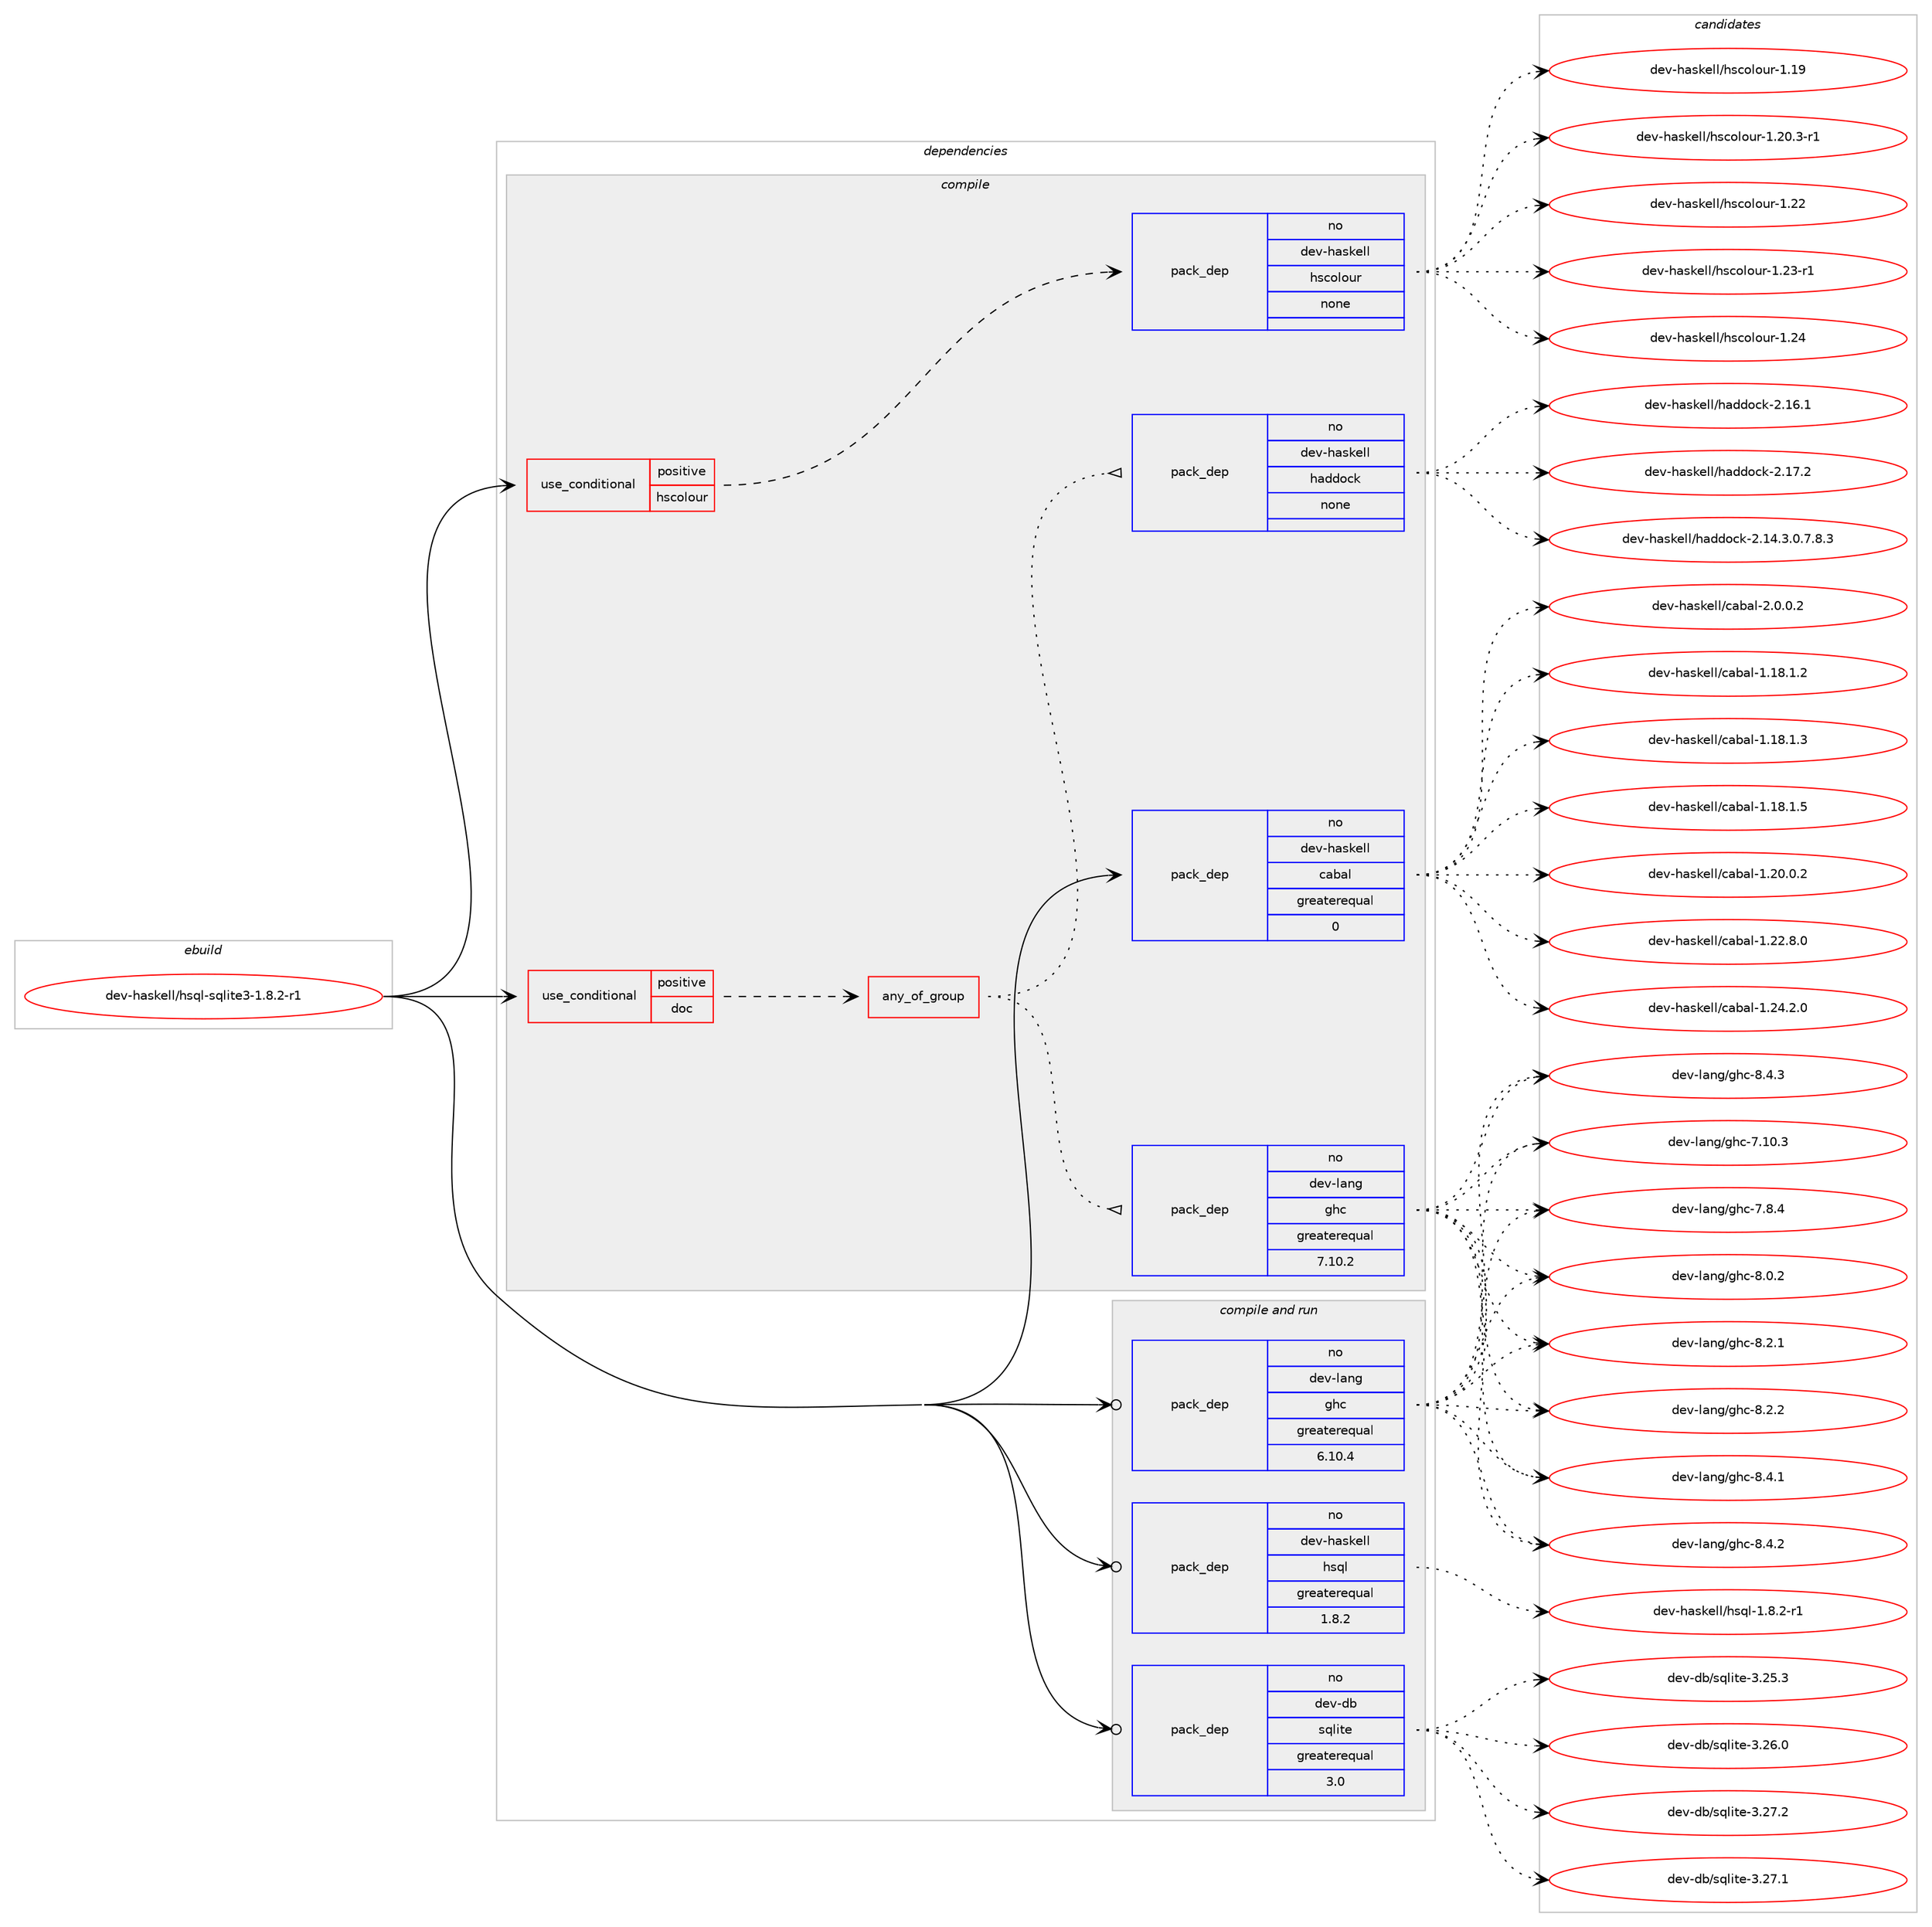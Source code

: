 digraph prolog {

# *************
# Graph options
# *************

newrank=true;
concentrate=true;
compound=true;
graph [rankdir=LR,fontname=Helvetica,fontsize=10,ranksep=1.5];#, ranksep=2.5, nodesep=0.2];
edge  [arrowhead=vee];
node  [fontname=Helvetica,fontsize=10];

# **********
# The ebuild
# **********

subgraph cluster_leftcol {
color=gray;
rank=same;
label=<<i>ebuild</i>>;
id [label="dev-haskell/hsql-sqlite3-1.8.2-r1", color=red, width=4, href="../dev-haskell/hsql-sqlite3-1.8.2-r1.svg"];
}

# ****************
# The dependencies
# ****************

subgraph cluster_midcol {
color=gray;
label=<<i>dependencies</i>>;
subgraph cluster_compile {
fillcolor="#eeeeee";
style=filled;
label=<<i>compile</i>>;
subgraph cond360082 {
dependency1335665 [label=<<TABLE BORDER="0" CELLBORDER="1" CELLSPACING="0" CELLPADDING="4"><TR><TD ROWSPAN="3" CELLPADDING="10">use_conditional</TD></TR><TR><TD>positive</TD></TR><TR><TD>doc</TD></TR></TABLE>>, shape=none, color=red];
subgraph any21077 {
dependency1335666 [label=<<TABLE BORDER="0" CELLBORDER="1" CELLSPACING="0" CELLPADDING="4"><TR><TD CELLPADDING="10">any_of_group</TD></TR></TABLE>>, shape=none, color=red];subgraph pack953954 {
dependency1335667 [label=<<TABLE BORDER="0" CELLBORDER="1" CELLSPACING="0" CELLPADDING="4" WIDTH="220"><TR><TD ROWSPAN="6" CELLPADDING="30">pack_dep</TD></TR><TR><TD WIDTH="110">no</TD></TR><TR><TD>dev-haskell</TD></TR><TR><TD>haddock</TD></TR><TR><TD>none</TD></TR><TR><TD></TD></TR></TABLE>>, shape=none, color=blue];
}
dependency1335666:e -> dependency1335667:w [weight=20,style="dotted",arrowhead="oinv"];
subgraph pack953955 {
dependency1335668 [label=<<TABLE BORDER="0" CELLBORDER="1" CELLSPACING="0" CELLPADDING="4" WIDTH="220"><TR><TD ROWSPAN="6" CELLPADDING="30">pack_dep</TD></TR><TR><TD WIDTH="110">no</TD></TR><TR><TD>dev-lang</TD></TR><TR><TD>ghc</TD></TR><TR><TD>greaterequal</TD></TR><TR><TD>7.10.2</TD></TR></TABLE>>, shape=none, color=blue];
}
dependency1335666:e -> dependency1335668:w [weight=20,style="dotted",arrowhead="oinv"];
}
dependency1335665:e -> dependency1335666:w [weight=20,style="dashed",arrowhead="vee"];
}
id:e -> dependency1335665:w [weight=20,style="solid",arrowhead="vee"];
subgraph cond360083 {
dependency1335669 [label=<<TABLE BORDER="0" CELLBORDER="1" CELLSPACING="0" CELLPADDING="4"><TR><TD ROWSPAN="3" CELLPADDING="10">use_conditional</TD></TR><TR><TD>positive</TD></TR><TR><TD>hscolour</TD></TR></TABLE>>, shape=none, color=red];
subgraph pack953956 {
dependency1335670 [label=<<TABLE BORDER="0" CELLBORDER="1" CELLSPACING="0" CELLPADDING="4" WIDTH="220"><TR><TD ROWSPAN="6" CELLPADDING="30">pack_dep</TD></TR><TR><TD WIDTH="110">no</TD></TR><TR><TD>dev-haskell</TD></TR><TR><TD>hscolour</TD></TR><TR><TD>none</TD></TR><TR><TD></TD></TR></TABLE>>, shape=none, color=blue];
}
dependency1335669:e -> dependency1335670:w [weight=20,style="dashed",arrowhead="vee"];
}
id:e -> dependency1335669:w [weight=20,style="solid",arrowhead="vee"];
subgraph pack953957 {
dependency1335671 [label=<<TABLE BORDER="0" CELLBORDER="1" CELLSPACING="0" CELLPADDING="4" WIDTH="220"><TR><TD ROWSPAN="6" CELLPADDING="30">pack_dep</TD></TR><TR><TD WIDTH="110">no</TD></TR><TR><TD>dev-haskell</TD></TR><TR><TD>cabal</TD></TR><TR><TD>greaterequal</TD></TR><TR><TD>0</TD></TR></TABLE>>, shape=none, color=blue];
}
id:e -> dependency1335671:w [weight=20,style="solid",arrowhead="vee"];
}
subgraph cluster_compileandrun {
fillcolor="#eeeeee";
style=filled;
label=<<i>compile and run</i>>;
subgraph pack953958 {
dependency1335672 [label=<<TABLE BORDER="0" CELLBORDER="1" CELLSPACING="0" CELLPADDING="4" WIDTH="220"><TR><TD ROWSPAN="6" CELLPADDING="30">pack_dep</TD></TR><TR><TD WIDTH="110">no</TD></TR><TR><TD>dev-db</TD></TR><TR><TD>sqlite</TD></TR><TR><TD>greaterequal</TD></TR><TR><TD>3.0</TD></TR></TABLE>>, shape=none, color=blue];
}
id:e -> dependency1335672:w [weight=20,style="solid",arrowhead="odotvee"];
subgraph pack953959 {
dependency1335673 [label=<<TABLE BORDER="0" CELLBORDER="1" CELLSPACING="0" CELLPADDING="4" WIDTH="220"><TR><TD ROWSPAN="6" CELLPADDING="30">pack_dep</TD></TR><TR><TD WIDTH="110">no</TD></TR><TR><TD>dev-haskell</TD></TR><TR><TD>hsql</TD></TR><TR><TD>greaterequal</TD></TR><TR><TD>1.8.2</TD></TR></TABLE>>, shape=none, color=blue];
}
id:e -> dependency1335673:w [weight=20,style="solid",arrowhead="odotvee"];
subgraph pack953960 {
dependency1335674 [label=<<TABLE BORDER="0" CELLBORDER="1" CELLSPACING="0" CELLPADDING="4" WIDTH="220"><TR><TD ROWSPAN="6" CELLPADDING="30">pack_dep</TD></TR><TR><TD WIDTH="110">no</TD></TR><TR><TD>dev-lang</TD></TR><TR><TD>ghc</TD></TR><TR><TD>greaterequal</TD></TR><TR><TD>6.10.4</TD></TR></TABLE>>, shape=none, color=blue];
}
id:e -> dependency1335674:w [weight=20,style="solid",arrowhead="odotvee"];
}
subgraph cluster_run {
fillcolor="#eeeeee";
style=filled;
label=<<i>run</i>>;
}
}

# **************
# The candidates
# **************

subgraph cluster_choices {
rank=same;
color=gray;
label=<<i>candidates</i>>;

subgraph choice953954 {
color=black;
nodesep=1;
choice1001011184510497115107101108108471049710010011199107455046495246514648465546564651 [label="dev-haskell/haddock-2.14.3.0.7.8.3", color=red, width=4,href="../dev-haskell/haddock-2.14.3.0.7.8.3.svg"];
choice100101118451049711510710110810847104971001001119910745504649544649 [label="dev-haskell/haddock-2.16.1", color=red, width=4,href="../dev-haskell/haddock-2.16.1.svg"];
choice100101118451049711510710110810847104971001001119910745504649554650 [label="dev-haskell/haddock-2.17.2", color=red, width=4,href="../dev-haskell/haddock-2.17.2.svg"];
dependency1335667:e -> choice1001011184510497115107101108108471049710010011199107455046495246514648465546564651:w [style=dotted,weight="100"];
dependency1335667:e -> choice100101118451049711510710110810847104971001001119910745504649544649:w [style=dotted,weight="100"];
dependency1335667:e -> choice100101118451049711510710110810847104971001001119910745504649554650:w [style=dotted,weight="100"];
}
subgraph choice953955 {
color=black;
nodesep=1;
choice1001011184510897110103471031049945554649484651 [label="dev-lang/ghc-7.10.3", color=red, width=4,href="../dev-lang/ghc-7.10.3.svg"];
choice10010111845108971101034710310499455546564652 [label="dev-lang/ghc-7.8.4", color=red, width=4,href="../dev-lang/ghc-7.8.4.svg"];
choice10010111845108971101034710310499455646484650 [label="dev-lang/ghc-8.0.2", color=red, width=4,href="../dev-lang/ghc-8.0.2.svg"];
choice10010111845108971101034710310499455646504649 [label="dev-lang/ghc-8.2.1", color=red, width=4,href="../dev-lang/ghc-8.2.1.svg"];
choice10010111845108971101034710310499455646504650 [label="dev-lang/ghc-8.2.2", color=red, width=4,href="../dev-lang/ghc-8.2.2.svg"];
choice10010111845108971101034710310499455646524649 [label="dev-lang/ghc-8.4.1", color=red, width=4,href="../dev-lang/ghc-8.4.1.svg"];
choice10010111845108971101034710310499455646524650 [label="dev-lang/ghc-8.4.2", color=red, width=4,href="../dev-lang/ghc-8.4.2.svg"];
choice10010111845108971101034710310499455646524651 [label="dev-lang/ghc-8.4.3", color=red, width=4,href="../dev-lang/ghc-8.4.3.svg"];
dependency1335668:e -> choice1001011184510897110103471031049945554649484651:w [style=dotted,weight="100"];
dependency1335668:e -> choice10010111845108971101034710310499455546564652:w [style=dotted,weight="100"];
dependency1335668:e -> choice10010111845108971101034710310499455646484650:w [style=dotted,weight="100"];
dependency1335668:e -> choice10010111845108971101034710310499455646504649:w [style=dotted,weight="100"];
dependency1335668:e -> choice10010111845108971101034710310499455646504650:w [style=dotted,weight="100"];
dependency1335668:e -> choice10010111845108971101034710310499455646524649:w [style=dotted,weight="100"];
dependency1335668:e -> choice10010111845108971101034710310499455646524650:w [style=dotted,weight="100"];
dependency1335668:e -> choice10010111845108971101034710310499455646524651:w [style=dotted,weight="100"];
}
subgraph choice953956 {
color=black;
nodesep=1;
choice100101118451049711510710110810847104115991111081111171144549464957 [label="dev-haskell/hscolour-1.19", color=red, width=4,href="../dev-haskell/hscolour-1.19.svg"];
choice10010111845104971151071011081084710411599111108111117114454946504846514511449 [label="dev-haskell/hscolour-1.20.3-r1", color=red, width=4,href="../dev-haskell/hscolour-1.20.3-r1.svg"];
choice100101118451049711510710110810847104115991111081111171144549465050 [label="dev-haskell/hscolour-1.22", color=red, width=4,href="../dev-haskell/hscolour-1.22.svg"];
choice1001011184510497115107101108108471041159911110811111711445494650514511449 [label="dev-haskell/hscolour-1.23-r1", color=red, width=4,href="../dev-haskell/hscolour-1.23-r1.svg"];
choice100101118451049711510710110810847104115991111081111171144549465052 [label="dev-haskell/hscolour-1.24", color=red, width=4,href="../dev-haskell/hscolour-1.24.svg"];
dependency1335670:e -> choice100101118451049711510710110810847104115991111081111171144549464957:w [style=dotted,weight="100"];
dependency1335670:e -> choice10010111845104971151071011081084710411599111108111117114454946504846514511449:w [style=dotted,weight="100"];
dependency1335670:e -> choice100101118451049711510710110810847104115991111081111171144549465050:w [style=dotted,weight="100"];
dependency1335670:e -> choice1001011184510497115107101108108471041159911110811111711445494650514511449:w [style=dotted,weight="100"];
dependency1335670:e -> choice100101118451049711510710110810847104115991111081111171144549465052:w [style=dotted,weight="100"];
}
subgraph choice953957 {
color=black;
nodesep=1;
choice10010111845104971151071011081084799979897108454946495646494650 [label="dev-haskell/cabal-1.18.1.2", color=red, width=4,href="../dev-haskell/cabal-1.18.1.2.svg"];
choice10010111845104971151071011081084799979897108454946495646494651 [label="dev-haskell/cabal-1.18.1.3", color=red, width=4,href="../dev-haskell/cabal-1.18.1.3.svg"];
choice10010111845104971151071011081084799979897108454946495646494653 [label="dev-haskell/cabal-1.18.1.5", color=red, width=4,href="../dev-haskell/cabal-1.18.1.5.svg"];
choice10010111845104971151071011081084799979897108454946504846484650 [label="dev-haskell/cabal-1.20.0.2", color=red, width=4,href="../dev-haskell/cabal-1.20.0.2.svg"];
choice10010111845104971151071011081084799979897108454946505046564648 [label="dev-haskell/cabal-1.22.8.0", color=red, width=4,href="../dev-haskell/cabal-1.22.8.0.svg"];
choice10010111845104971151071011081084799979897108454946505246504648 [label="dev-haskell/cabal-1.24.2.0", color=red, width=4,href="../dev-haskell/cabal-1.24.2.0.svg"];
choice100101118451049711510710110810847999798971084550464846484650 [label="dev-haskell/cabal-2.0.0.2", color=red, width=4,href="../dev-haskell/cabal-2.0.0.2.svg"];
dependency1335671:e -> choice10010111845104971151071011081084799979897108454946495646494650:w [style=dotted,weight="100"];
dependency1335671:e -> choice10010111845104971151071011081084799979897108454946495646494651:w [style=dotted,weight="100"];
dependency1335671:e -> choice10010111845104971151071011081084799979897108454946495646494653:w [style=dotted,weight="100"];
dependency1335671:e -> choice10010111845104971151071011081084799979897108454946504846484650:w [style=dotted,weight="100"];
dependency1335671:e -> choice10010111845104971151071011081084799979897108454946505046564648:w [style=dotted,weight="100"];
dependency1335671:e -> choice10010111845104971151071011081084799979897108454946505246504648:w [style=dotted,weight="100"];
dependency1335671:e -> choice100101118451049711510710110810847999798971084550464846484650:w [style=dotted,weight="100"];
}
subgraph choice953958 {
color=black;
nodesep=1;
choice10010111845100984711511310810511610145514650534651 [label="dev-db/sqlite-3.25.3", color=red, width=4,href="../dev-db/sqlite-3.25.3.svg"];
choice10010111845100984711511310810511610145514650544648 [label="dev-db/sqlite-3.26.0", color=red, width=4,href="../dev-db/sqlite-3.26.0.svg"];
choice10010111845100984711511310810511610145514650554649 [label="dev-db/sqlite-3.27.1", color=red, width=4,href="../dev-db/sqlite-3.27.1.svg"];
choice10010111845100984711511310810511610145514650554650 [label="dev-db/sqlite-3.27.2", color=red, width=4,href="../dev-db/sqlite-3.27.2.svg"];
dependency1335672:e -> choice10010111845100984711511310810511610145514650534651:w [style=dotted,weight="100"];
dependency1335672:e -> choice10010111845100984711511310810511610145514650544648:w [style=dotted,weight="100"];
dependency1335672:e -> choice10010111845100984711511310810511610145514650554649:w [style=dotted,weight="100"];
dependency1335672:e -> choice10010111845100984711511310810511610145514650554650:w [style=dotted,weight="100"];
}
subgraph choice953959 {
color=black;
nodesep=1;
choice1001011184510497115107101108108471041151131084549465646504511449 [label="dev-haskell/hsql-1.8.2-r1", color=red, width=4,href="../dev-haskell/hsql-1.8.2-r1.svg"];
dependency1335673:e -> choice1001011184510497115107101108108471041151131084549465646504511449:w [style=dotted,weight="100"];
}
subgraph choice953960 {
color=black;
nodesep=1;
choice1001011184510897110103471031049945554649484651 [label="dev-lang/ghc-7.10.3", color=red, width=4,href="../dev-lang/ghc-7.10.3.svg"];
choice10010111845108971101034710310499455546564652 [label="dev-lang/ghc-7.8.4", color=red, width=4,href="../dev-lang/ghc-7.8.4.svg"];
choice10010111845108971101034710310499455646484650 [label="dev-lang/ghc-8.0.2", color=red, width=4,href="../dev-lang/ghc-8.0.2.svg"];
choice10010111845108971101034710310499455646504649 [label="dev-lang/ghc-8.2.1", color=red, width=4,href="../dev-lang/ghc-8.2.1.svg"];
choice10010111845108971101034710310499455646504650 [label="dev-lang/ghc-8.2.2", color=red, width=4,href="../dev-lang/ghc-8.2.2.svg"];
choice10010111845108971101034710310499455646524649 [label="dev-lang/ghc-8.4.1", color=red, width=4,href="../dev-lang/ghc-8.4.1.svg"];
choice10010111845108971101034710310499455646524650 [label="dev-lang/ghc-8.4.2", color=red, width=4,href="../dev-lang/ghc-8.4.2.svg"];
choice10010111845108971101034710310499455646524651 [label="dev-lang/ghc-8.4.3", color=red, width=4,href="../dev-lang/ghc-8.4.3.svg"];
dependency1335674:e -> choice1001011184510897110103471031049945554649484651:w [style=dotted,weight="100"];
dependency1335674:e -> choice10010111845108971101034710310499455546564652:w [style=dotted,weight="100"];
dependency1335674:e -> choice10010111845108971101034710310499455646484650:w [style=dotted,weight="100"];
dependency1335674:e -> choice10010111845108971101034710310499455646504649:w [style=dotted,weight="100"];
dependency1335674:e -> choice10010111845108971101034710310499455646504650:w [style=dotted,weight="100"];
dependency1335674:e -> choice10010111845108971101034710310499455646524649:w [style=dotted,weight="100"];
dependency1335674:e -> choice10010111845108971101034710310499455646524650:w [style=dotted,weight="100"];
dependency1335674:e -> choice10010111845108971101034710310499455646524651:w [style=dotted,weight="100"];
}
}

}

